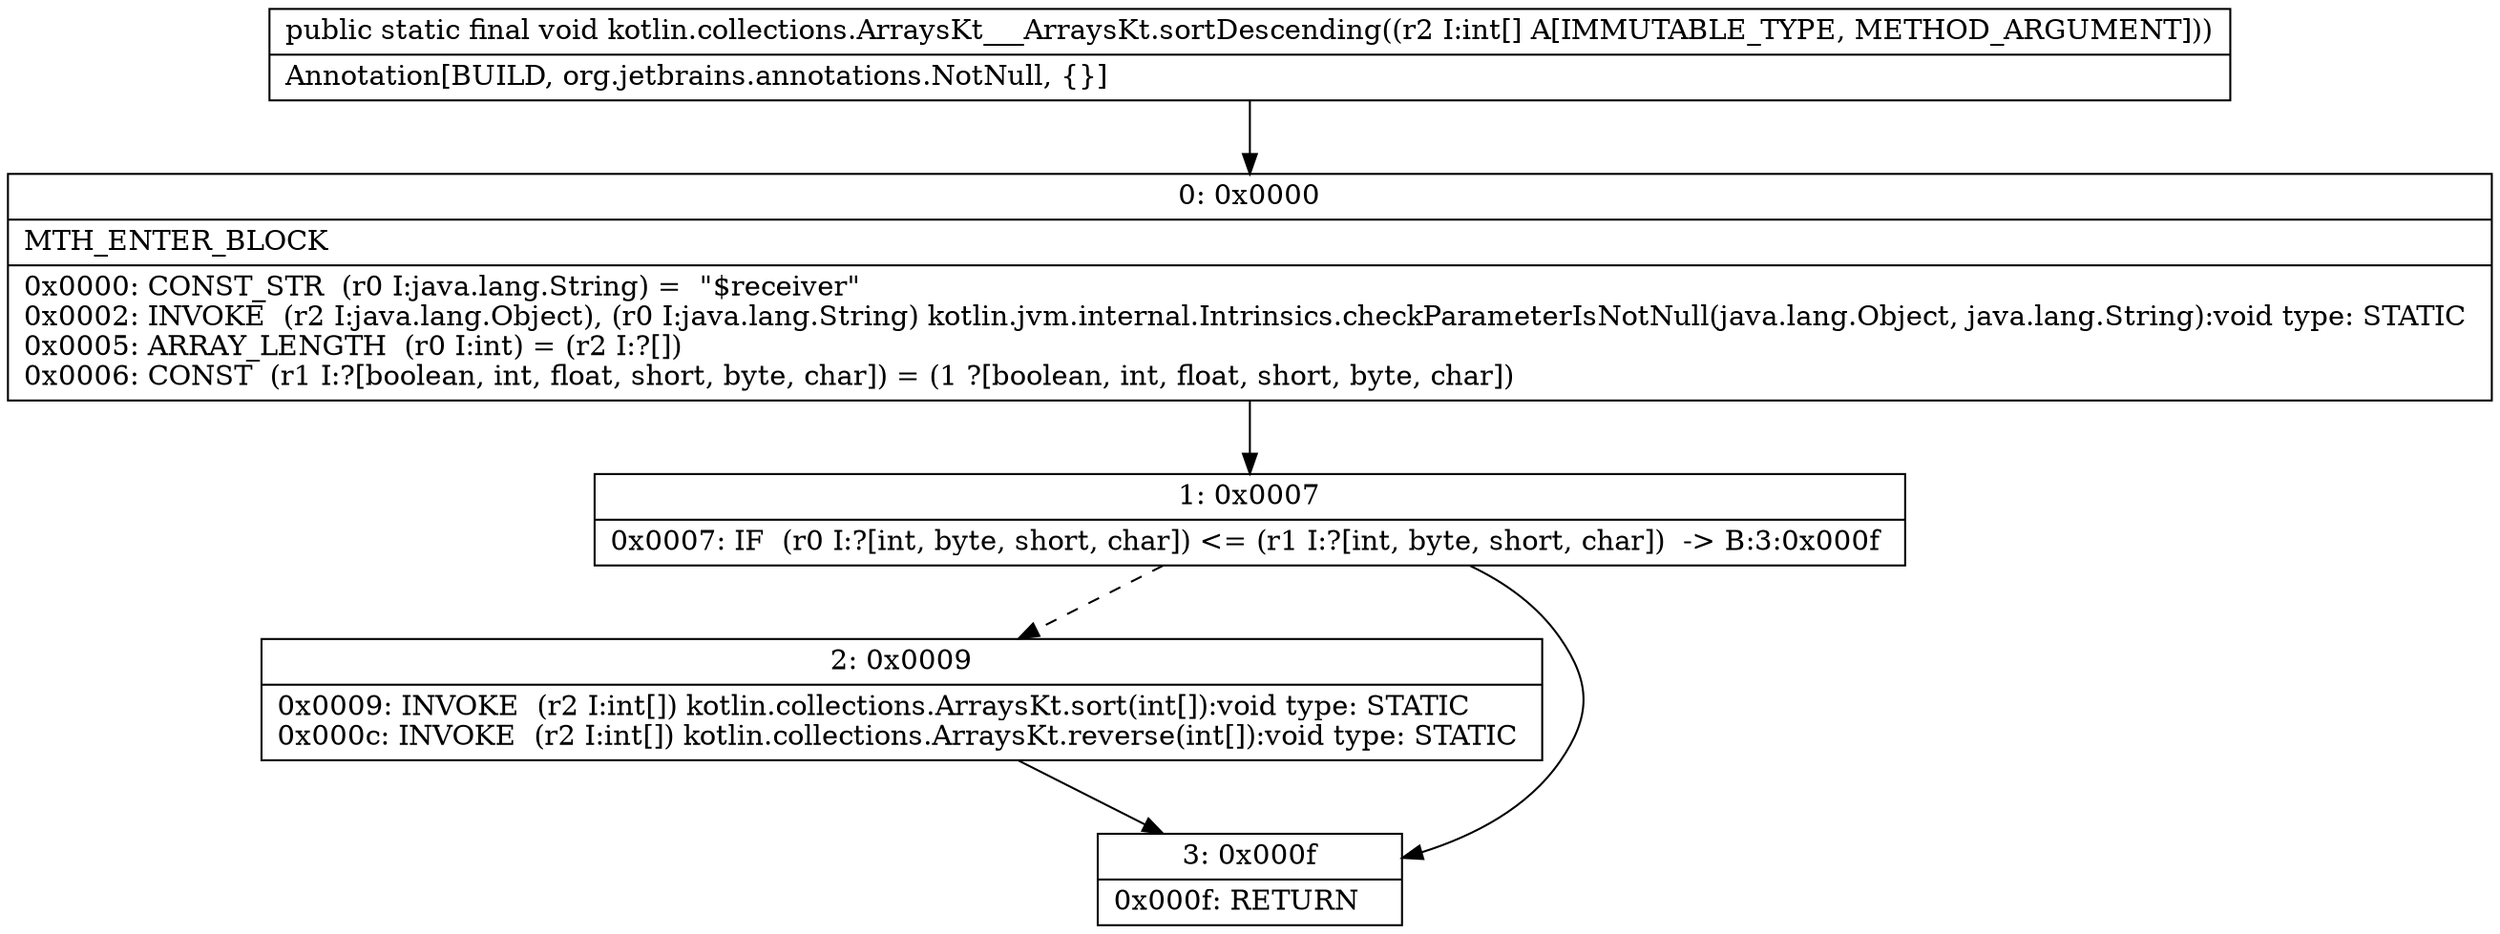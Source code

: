 digraph "CFG forkotlin.collections.ArraysKt___ArraysKt.sortDescending([I)V" {
Node_0 [shape=record,label="{0\:\ 0x0000|MTH_ENTER_BLOCK\l|0x0000: CONST_STR  (r0 I:java.lang.String) =  \"$receiver\" \l0x0002: INVOKE  (r2 I:java.lang.Object), (r0 I:java.lang.String) kotlin.jvm.internal.Intrinsics.checkParameterIsNotNull(java.lang.Object, java.lang.String):void type: STATIC \l0x0005: ARRAY_LENGTH  (r0 I:int) = (r2 I:?[]) \l0x0006: CONST  (r1 I:?[boolean, int, float, short, byte, char]) = (1 ?[boolean, int, float, short, byte, char]) \l}"];
Node_1 [shape=record,label="{1\:\ 0x0007|0x0007: IF  (r0 I:?[int, byte, short, char]) \<= (r1 I:?[int, byte, short, char])  \-\> B:3:0x000f \l}"];
Node_2 [shape=record,label="{2\:\ 0x0009|0x0009: INVOKE  (r2 I:int[]) kotlin.collections.ArraysKt.sort(int[]):void type: STATIC \l0x000c: INVOKE  (r2 I:int[]) kotlin.collections.ArraysKt.reverse(int[]):void type: STATIC \l}"];
Node_3 [shape=record,label="{3\:\ 0x000f|0x000f: RETURN   \l}"];
MethodNode[shape=record,label="{public static final void kotlin.collections.ArraysKt___ArraysKt.sortDescending((r2 I:int[] A[IMMUTABLE_TYPE, METHOD_ARGUMENT]))  | Annotation[BUILD, org.jetbrains.annotations.NotNull, \{\}]\l}"];
MethodNode -> Node_0;
Node_0 -> Node_1;
Node_1 -> Node_2[style=dashed];
Node_1 -> Node_3;
Node_2 -> Node_3;
}

